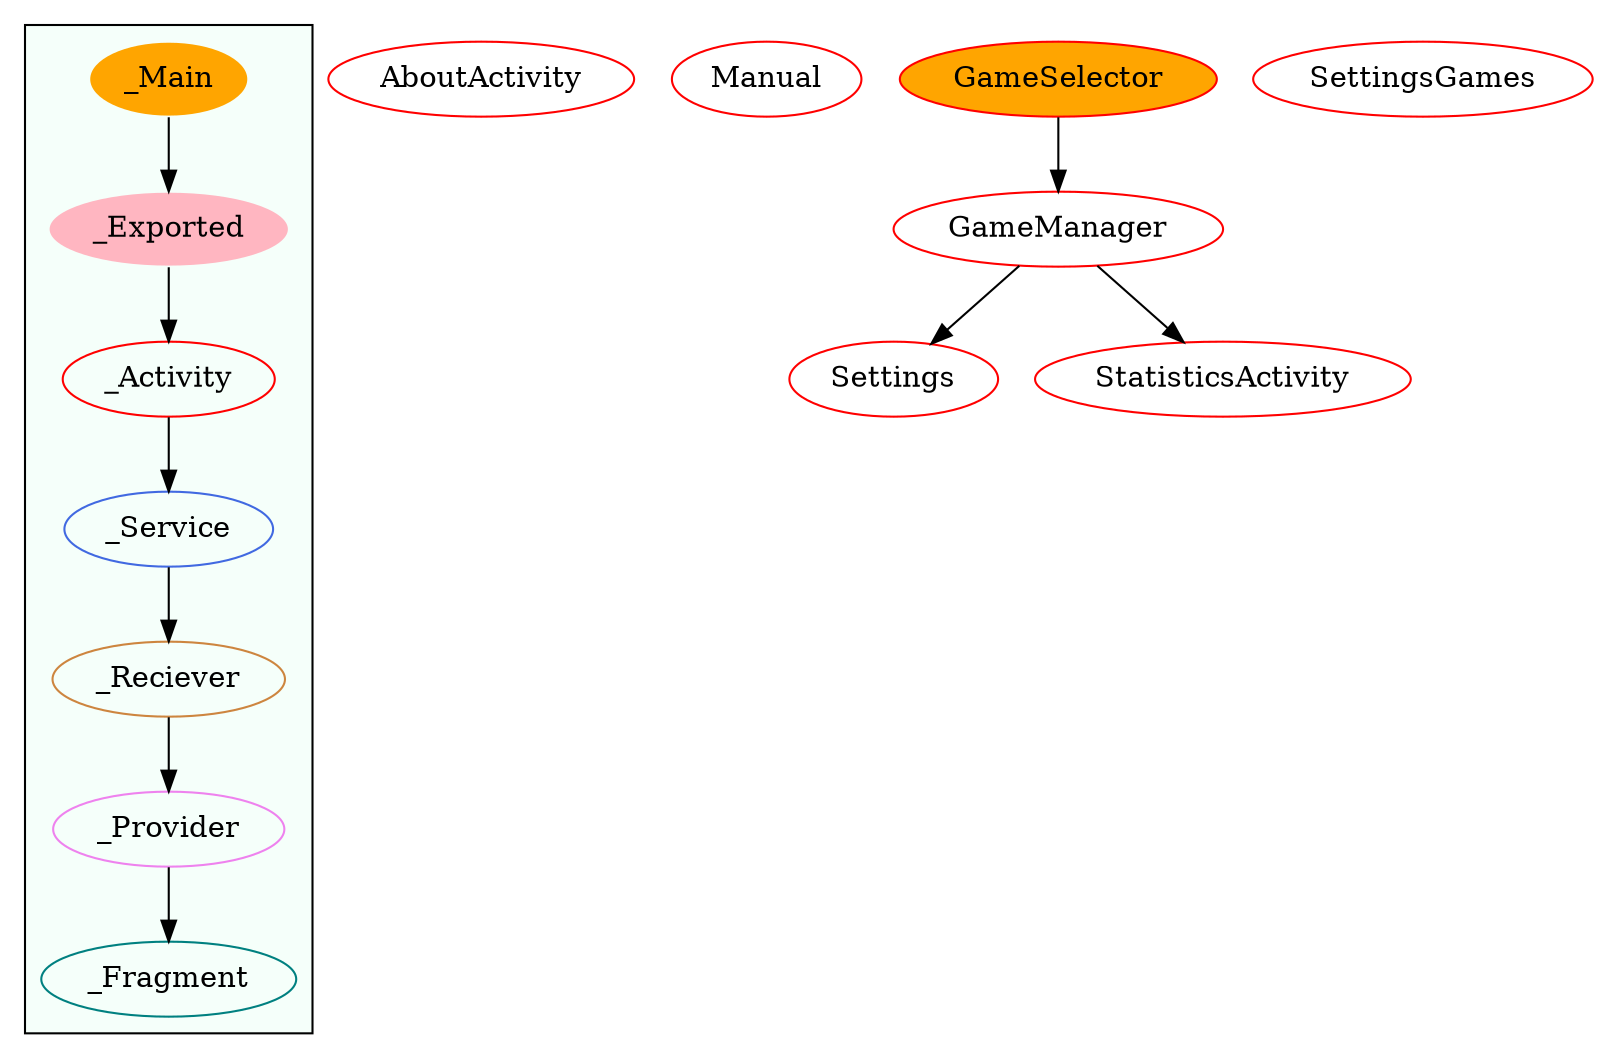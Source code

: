 digraph G {
subgraph cluster_legend{ 
bgcolor=mintcream;
_Activity[color = red];
_Service[color = royalblue];
_Provider[color = violet];
_Reciever[color = peru];
_Fragment[color = teal];
_Main[style=filled, fillcolor=orange, color = mintcream];
_Exported[style=filled, fillcolor=lightpink, color = mintcream];
_Main -> _Exported -> _Activity -> _Service -> _Reciever -> _Provider -> _Fragment; 
}
AboutActivity[color = red];
Manual[color = red];
GameSelector[style=filled, fillcolor=orange, color = red];
Settings[color = red];
StatisticsActivity[color = red];
GameManager[color = red];
SettingsGames[color = red];
GameSelector->GameManager;
GameManager->Settings;
GameManager->StatisticsActivity;
}
